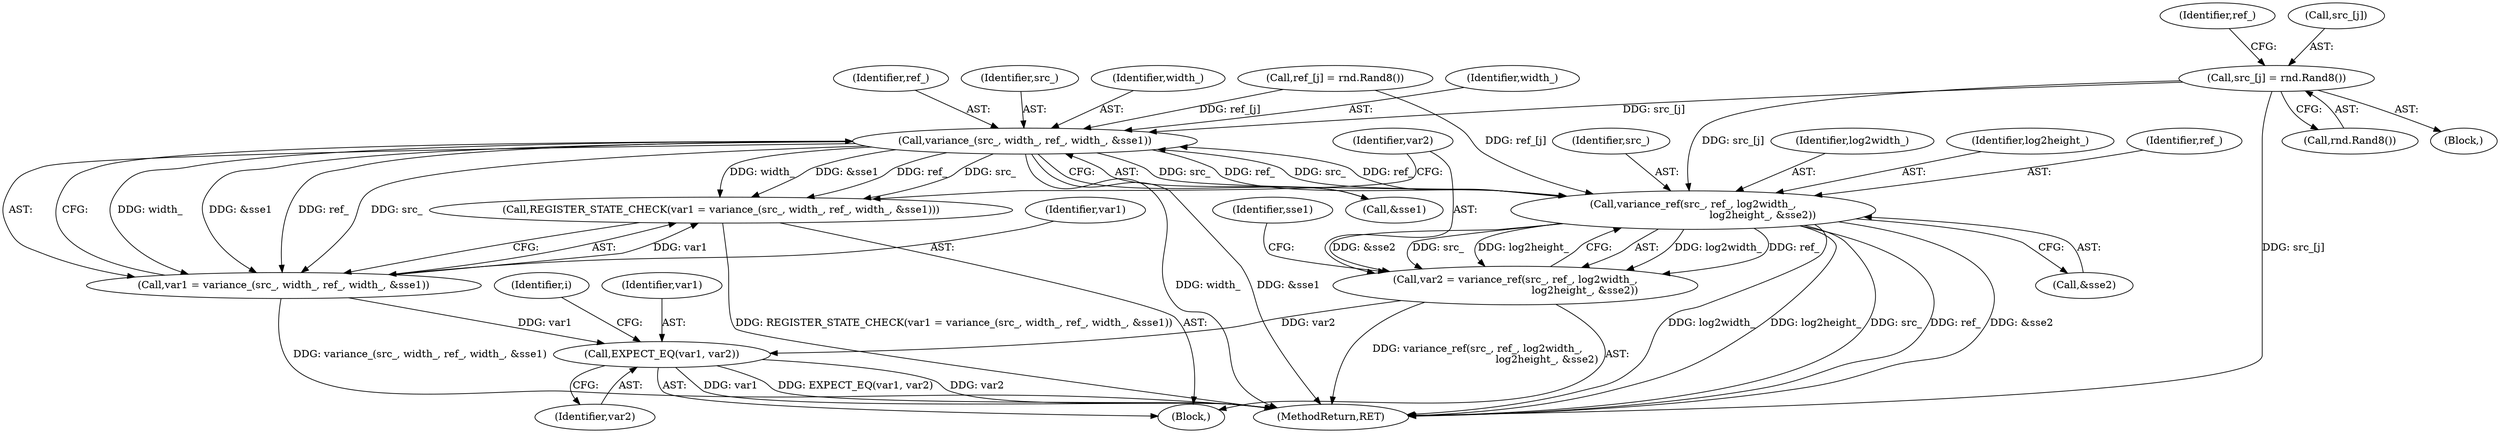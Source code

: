digraph "1_Android_5a9753fca56f0eeb9f61e342b2fccffc364f9426_111@array" {
"1000124" [label="(Call,src_[j] = rnd.Rand8())"];
"1000140" [label="(Call,variance_(src_, width_, ref_, width_, &sse1))"];
"1000137" [label="(Call,REGISTER_STATE_CHECK(var1 = variance_(src_, width_, ref_, width_, &sse1)))"];
"1000138" [label="(Call,var1 = variance_(src_, width_, ref_, width_, &sse1))"];
"1000160" [label="(Call,EXPECT_EQ(var1, var2))"];
"1000150" [label="(Call,variance_ref(src_, ref_, log2width_,\n                                           log2height_, &sse2))"];
"1000148" [label="(Call,var2 = variance_ref(src_, ref_, log2width_,\n                                           log2height_, &sse2))"];
"1000139" [label="(Identifier,var1)"];
"1000128" [label="(Call,rnd.Rand8())"];
"1000151" [label="(Identifier,src_)"];
"1000137" [label="(Call,REGISTER_STATE_CHECK(var1 = variance_(src_, width_, ref_, width_, &sse1)))"];
"1000143" [label="(Identifier,ref_)"];
"1000155" [label="(Call,&sse2)"];
"1000111" [label="(Identifier,i)"];
"1000141" [label="(Identifier,src_)"];
"1000140" [label="(Call,variance_(src_, width_, ref_, width_, &sse1))"];
"1000161" [label="(Identifier,var1)"];
"1000142" [label="(Identifier,width_)"];
"1000138" [label="(Call,var1 = variance_(src_, width_, ref_, width_, &sse1))"];
"1000160" [label="(Call,EXPECT_EQ(var1, var2))"];
"1000148" [label="(Call,var2 = variance_ref(src_, ref_, log2width_,\n                                           log2height_, &sse2))"];
"1000124" [label="(Call,src_[j] = rnd.Rand8())"];
"1000129" [label="(Call,ref_[j] = rnd.Rand8())"];
"1000153" [label="(Identifier,log2width_)"];
"1000131" [label="(Identifier,ref_)"];
"1000125" [label="(Call,src_[j])"];
"1000162" [label="(Identifier,var2)"];
"1000112" [label="(Block,)"];
"1000163" [label="(MethodReturn,RET)"];
"1000149" [label="(Identifier,var2)"];
"1000154" [label="(Identifier,log2height_)"];
"1000152" [label="(Identifier,ref_)"];
"1000145" [label="(Call,&sse1)"];
"1000150" [label="(Call,variance_ref(src_, ref_, log2width_,\n                                           log2height_, &sse2))"];
"1000158" [label="(Identifier,sse1)"];
"1000123" [label="(Block,)"];
"1000144" [label="(Identifier,width_)"];
"1000124" -> "1000123"  [label="AST: "];
"1000124" -> "1000128"  [label="CFG: "];
"1000125" -> "1000124"  [label="AST: "];
"1000128" -> "1000124"  [label="AST: "];
"1000131" -> "1000124"  [label="CFG: "];
"1000124" -> "1000163"  [label="DDG: src_[j]"];
"1000124" -> "1000140"  [label="DDG: src_[j]"];
"1000124" -> "1000150"  [label="DDG: src_[j]"];
"1000140" -> "1000138"  [label="AST: "];
"1000140" -> "1000145"  [label="CFG: "];
"1000141" -> "1000140"  [label="AST: "];
"1000142" -> "1000140"  [label="AST: "];
"1000143" -> "1000140"  [label="AST: "];
"1000144" -> "1000140"  [label="AST: "];
"1000145" -> "1000140"  [label="AST: "];
"1000138" -> "1000140"  [label="CFG: "];
"1000140" -> "1000163"  [label="DDG: width_"];
"1000140" -> "1000163"  [label="DDG: &sse1"];
"1000140" -> "1000137"  [label="DDG: width_"];
"1000140" -> "1000137"  [label="DDG: &sse1"];
"1000140" -> "1000137"  [label="DDG: ref_"];
"1000140" -> "1000137"  [label="DDG: src_"];
"1000140" -> "1000138"  [label="DDG: width_"];
"1000140" -> "1000138"  [label="DDG: &sse1"];
"1000140" -> "1000138"  [label="DDG: ref_"];
"1000140" -> "1000138"  [label="DDG: src_"];
"1000150" -> "1000140"  [label="DDG: src_"];
"1000150" -> "1000140"  [label="DDG: ref_"];
"1000129" -> "1000140"  [label="DDG: ref_[j]"];
"1000140" -> "1000150"  [label="DDG: src_"];
"1000140" -> "1000150"  [label="DDG: ref_"];
"1000137" -> "1000112"  [label="AST: "];
"1000137" -> "1000138"  [label="CFG: "];
"1000138" -> "1000137"  [label="AST: "];
"1000149" -> "1000137"  [label="CFG: "];
"1000137" -> "1000163"  [label="DDG: REGISTER_STATE_CHECK(var1 = variance_(src_, width_, ref_, width_, &sse1))"];
"1000138" -> "1000137"  [label="DDG: var1"];
"1000139" -> "1000138"  [label="AST: "];
"1000138" -> "1000163"  [label="DDG: variance_(src_, width_, ref_, width_, &sse1)"];
"1000138" -> "1000160"  [label="DDG: var1"];
"1000160" -> "1000112"  [label="AST: "];
"1000160" -> "1000162"  [label="CFG: "];
"1000161" -> "1000160"  [label="AST: "];
"1000162" -> "1000160"  [label="AST: "];
"1000111" -> "1000160"  [label="CFG: "];
"1000160" -> "1000163"  [label="DDG: EXPECT_EQ(var1, var2)"];
"1000160" -> "1000163"  [label="DDG: var2"];
"1000160" -> "1000163"  [label="DDG: var1"];
"1000148" -> "1000160"  [label="DDG: var2"];
"1000150" -> "1000148"  [label="AST: "];
"1000150" -> "1000155"  [label="CFG: "];
"1000151" -> "1000150"  [label="AST: "];
"1000152" -> "1000150"  [label="AST: "];
"1000153" -> "1000150"  [label="AST: "];
"1000154" -> "1000150"  [label="AST: "];
"1000155" -> "1000150"  [label="AST: "];
"1000148" -> "1000150"  [label="CFG: "];
"1000150" -> "1000163"  [label="DDG: log2width_"];
"1000150" -> "1000163"  [label="DDG: log2height_"];
"1000150" -> "1000163"  [label="DDG: src_"];
"1000150" -> "1000163"  [label="DDG: ref_"];
"1000150" -> "1000163"  [label="DDG: &sse2"];
"1000150" -> "1000148"  [label="DDG: log2width_"];
"1000150" -> "1000148"  [label="DDG: ref_"];
"1000150" -> "1000148"  [label="DDG: &sse2"];
"1000150" -> "1000148"  [label="DDG: src_"];
"1000150" -> "1000148"  [label="DDG: log2height_"];
"1000129" -> "1000150"  [label="DDG: ref_[j]"];
"1000148" -> "1000112"  [label="AST: "];
"1000149" -> "1000148"  [label="AST: "];
"1000158" -> "1000148"  [label="CFG: "];
"1000148" -> "1000163"  [label="DDG: variance_ref(src_, ref_, log2width_,\n                                           log2height_, &sse2)"];
}
